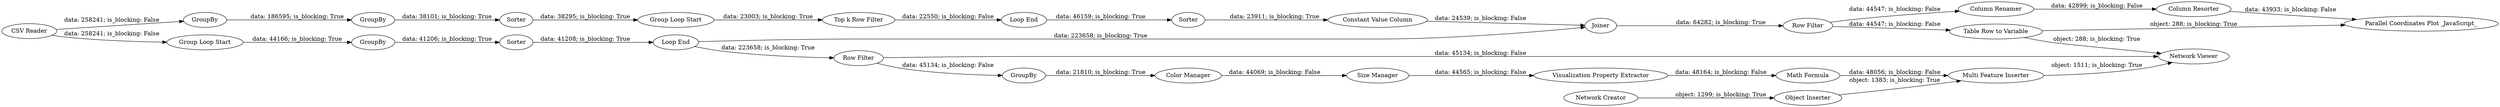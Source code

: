 digraph {
	"2562092381283550571_5" [label="Loop End"]
	"-1636951312790246574_13" [label=GroupBy]
	"5656936492553558442_1621" [label="Column Renamer"]
	"-1085138525642760712_10" [label="Math Formula"]
	"5656936492553558442_1" [label="CSV Reader"]
	"-1636951312790246574_18" [label="Top k Row Filter"]
	"5656936492553558442_1618" [label="Table Row to Variable"]
	"-1085138525642760712_1603" [label="Multi Feature Inserter"]
	"-1085138525642760712_1600" [label="Object Inserter"]
	"2562092381283550571_2" [label="Group Loop Start"]
	"5656936492553558442_1617" [label="Row Filter"]
	"-1085138525642760712_4" [label="Size Manager"]
	"5656936492553558442_21" [label="Network Viewer"]
	"-1636951312790246574_19" [label=Sorter]
	"-1085138525642760712_1599" [label="Network Creator"]
	"2562092381283550571_6" [label=Sorter]
	"5656936492553558442_1614" [label="Column Resorter"]
	"-1636951312790246574_20" [label="Constant Value Column"]
	"-1085138525642760712_1604" [label="Visualization Property Extractor"]
	"-1085138525642760712_1605" [label="Color Manager"]
	"5656936492553558442_11" [label=Joiner]
	"5656936492553558442_1613" [label="Parallel Coordinates Plot _JavaScript_"]
	"-1636951312790246574_14" [label=GroupBy]
	"-1636951312790246574_17" [label="Loop End"]
	"5656936492553558442_1602" [label="Row Filter"]
	"2562092381283550571_3" [label=GroupBy]
	"-1085138525642760712_1606" [label=GroupBy]
	"-1636951312790246574_16" [label="Group Loop Start"]
	"-1636951312790246574_15" [label=Sorter]
	"5656936492553558442_1617" -> "5656936492553558442_1621" [label="data: 44547; is_blocking: False"]
	"-1636951312790246574_13" -> "-1636951312790246574_14" [label="data: 186595; is_blocking: True"]
	"-1636951312790246574_14" -> "-1636951312790246574_15" [label="data: 38101; is_blocking: True"]
	"-1636951312790246574_15" -> "-1636951312790246574_16" [label="data: 38295; is_blocking: True"]
	"2562092381283550571_6" -> "2562092381283550571_5" [label="data: 41208; is_blocking: True"]
	"-1636951312790246574_16" -> "-1636951312790246574_18" [label="data: 23003; is_blocking: True"]
	"-1636951312790246574_18" -> "-1636951312790246574_17" [label="data: 22550; is_blocking: False"]
	"-1085138525642760712_1604" -> "-1085138525642760712_10" [label="data: 48164; is_blocking: False"]
	"-1085138525642760712_1606" -> "-1085138525642760712_1605" [label="data: 21810; is_blocking: True"]
	"5656936492553558442_1618" -> "5656936492553558442_21" [label="object: 288; is_blocking: True"]
	"-1636951312790246574_20" -> "5656936492553558442_11" [label="data: 24539; is_blocking: False"]
	"5656936492553558442_1602" -> "5656936492553558442_21" [label="data: 45134; is_blocking: False"]
	"-1636951312790246574_19" -> "-1636951312790246574_20" [label="data: 23911; is_blocking: True"]
	"2562092381283550571_2" -> "2562092381283550571_3" [label="data: 44166; is_blocking: True"]
	"2562092381283550571_5" -> "5656936492553558442_11" [label="data: 223658; is_blocking: True"]
	"2562092381283550571_5" -> "5656936492553558442_1602" [label="data: 223658; is_blocking: True"]
	"5656936492553558442_1618" -> "5656936492553558442_1613" [label="object: 288; is_blocking: True"]
	"-1085138525642760712_1603" -> "5656936492553558442_21" [label="object: 1511; is_blocking: True"]
	"5656936492553558442_1602" -> "-1085138525642760712_1606" [label="data: 45134; is_blocking: False"]
	"-1636951312790246574_17" -> "-1636951312790246574_19" [label="data: 46159; is_blocking: True"]
	"-1085138525642760712_1600" -> "-1085138525642760712_1603" [label="object: 1383; is_blocking: True"]
	"-1085138525642760712_1599" -> "-1085138525642760712_1600" [label="object: 1299; is_blocking: True"]
	"5656936492553558442_1617" -> "5656936492553558442_1618" [label="data: 44547; is_blocking: False"]
	"5656936492553558442_1" -> "2562092381283550571_2" [label="data: 258241; is_blocking: False"]
	"2562092381283550571_3" -> "2562092381283550571_6" [label="data: 41206; is_blocking: True"]
	"5656936492553558442_1" -> "-1636951312790246574_13" [label="data: 258241; is_blocking: False"]
	"-1085138525642760712_10" -> "-1085138525642760712_1603" [label="data: 48056; is_blocking: False"]
	"-1085138525642760712_1605" -> "-1085138525642760712_4" [label="data: 44069; is_blocking: False"]
	"5656936492553558442_1614" -> "5656936492553558442_1613" [label="data: 43933; is_blocking: False"]
	"5656936492553558442_1621" -> "5656936492553558442_1614" [label="data: 42899; is_blocking: False"]
	"5656936492553558442_11" -> "5656936492553558442_1617" [label="data: 64282; is_blocking: True"]
	"-1085138525642760712_4" -> "-1085138525642760712_1604" [label="data: 44565; is_blocking: False"]
	rankdir=LR
}
